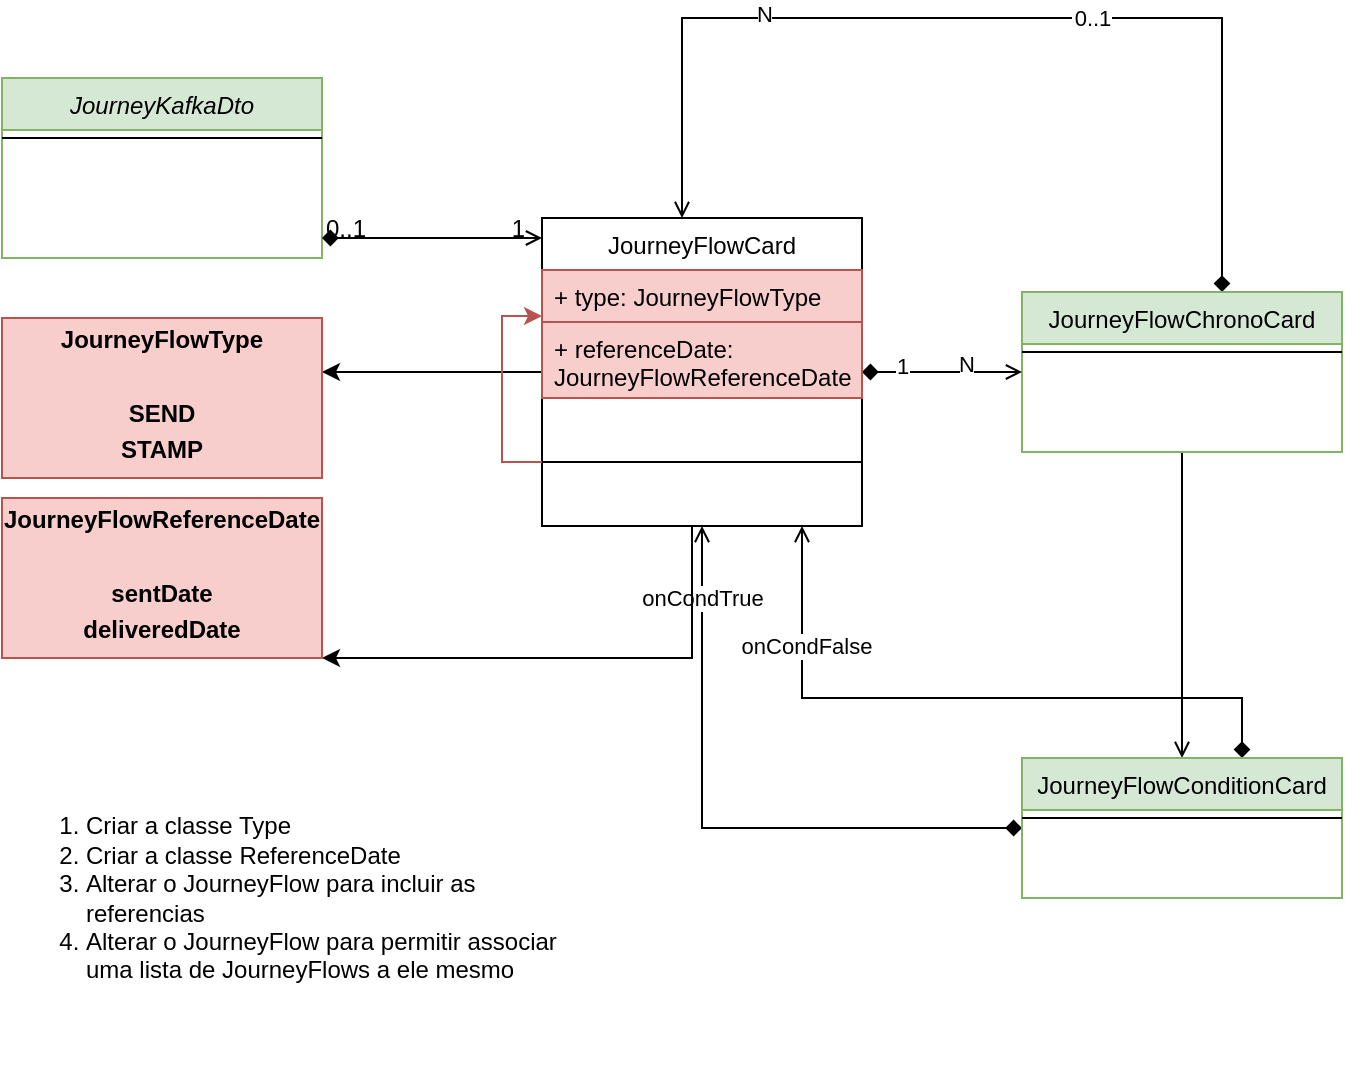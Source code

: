 <mxfile version="26.2.14" pages="3">
  <diagram id="C5RBs43oDa-KdzZeNtuy" name="Diagrama de Classes Journey">
    <mxGraphModel dx="1418" dy="752" grid="1" gridSize="10" guides="1" tooltips="1" connect="1" arrows="1" fold="1" page="1" pageScale="1" pageWidth="827" pageHeight="1169" math="0" shadow="0">
      <root>
        <mxCell id="WIyWlLk6GJQsqaUBKTNV-0" />
        <mxCell id="WIyWlLk6GJQsqaUBKTNV-1" parent="WIyWlLk6GJQsqaUBKTNV-0" />
        <mxCell id="zkfFHV4jXpPFQw0GAbJ--0" value="JourneyKafkaDto" style="swimlane;fontStyle=2;align=center;verticalAlign=top;childLayout=stackLayout;horizontal=1;startSize=26;horizontalStack=0;resizeParent=1;resizeLast=0;collapsible=1;marginBottom=0;rounded=0;shadow=0;strokeWidth=1;fillColor=#d5e8d4;strokeColor=#82b366;" parent="WIyWlLk6GJQsqaUBKTNV-1" vertex="1">
          <mxGeometry x="110" y="40" width="160" height="90" as="geometry">
            <mxRectangle x="230" y="140" width="160" height="26" as="alternateBounds" />
          </mxGeometry>
        </mxCell>
        <mxCell id="zkfFHV4jXpPFQw0GAbJ--4" value="" style="line;html=1;strokeWidth=1;align=left;verticalAlign=middle;spacingTop=-1;spacingLeft=3;spacingRight=3;rotatable=0;labelPosition=right;points=[];portConstraint=eastwest;" parent="zkfFHV4jXpPFQw0GAbJ--0" vertex="1">
          <mxGeometry y="26" width="160" height="8" as="geometry" />
        </mxCell>
        <mxCell id="1Kg9zEBwKLZ1G0TrU4pE-10" style="edgeStyle=orthogonalEdgeStyle;rounded=0;orthogonalLoop=1;jettySize=auto;html=1;endArrow=open;endFill=0;" edge="1" parent="WIyWlLk6GJQsqaUBKTNV-1" source="zkfFHV4jXpPFQw0GAbJ--6" target="zkfFHV4jXpPFQw0GAbJ--13">
          <mxGeometry relative="1" as="geometry" />
        </mxCell>
        <mxCell id="1Kg9zEBwKLZ1G0TrU4pE-11" style="edgeStyle=orthogonalEdgeStyle;rounded=0;orthogonalLoop=1;jettySize=auto;html=1;endArrow=open;endFill=0;startFill=1;startArrow=diamond;" edge="1" parent="WIyWlLk6GJQsqaUBKTNV-1" source="zkfFHV4jXpPFQw0GAbJ--6" target="zkfFHV4jXpPFQw0GAbJ--17">
          <mxGeometry relative="1" as="geometry">
            <Array as="points">
              <mxPoint x="720" y="10" />
              <mxPoint x="450" y="10" />
            </Array>
          </mxGeometry>
        </mxCell>
        <mxCell id="1Kg9zEBwKLZ1G0TrU4pE-12" value="1" style="edgeLabel;html=1;align=center;verticalAlign=middle;resizable=0;points=[];" vertex="1" connectable="0" parent="1Kg9zEBwKLZ1G0TrU4pE-11">
          <mxGeometry x="-0.176" y="2" relative="1" as="geometry">
            <mxPoint as="offset" />
          </mxGeometry>
        </mxCell>
        <mxCell id="1Kg9zEBwKLZ1G0TrU4pE-13" value="N" style="edgeLabel;html=1;align=center;verticalAlign=middle;resizable=0;points=[];" vertex="1" connectable="0" parent="1Kg9zEBwKLZ1G0TrU4pE-11">
          <mxGeometry x="0.444" y="-2" relative="1" as="geometry">
            <mxPoint as="offset" />
          </mxGeometry>
        </mxCell>
        <mxCell id="1Kg9zEBwKLZ1G0TrU4pE-14" value="0..1" style="edgeLabel;html=1;align=center;verticalAlign=middle;resizable=0;points=[];" vertex="1" connectable="0" parent="1Kg9zEBwKLZ1G0TrU4pE-11">
          <mxGeometry x="-0.203" relative="1" as="geometry">
            <mxPoint as="offset" />
          </mxGeometry>
        </mxCell>
        <mxCell id="zkfFHV4jXpPFQw0GAbJ--6" value="JourneyFlowChronoCard" style="swimlane;fontStyle=0;align=center;verticalAlign=top;childLayout=stackLayout;horizontal=1;startSize=26;horizontalStack=0;resizeParent=1;resizeLast=0;collapsible=1;marginBottom=0;rounded=0;shadow=0;strokeWidth=1;fillColor=#d5e8d4;strokeColor=#82b366;" parent="WIyWlLk6GJQsqaUBKTNV-1" vertex="1">
          <mxGeometry x="620" y="147" width="160" height="80" as="geometry">
            <mxRectangle x="130" y="380" width="160" height="26" as="alternateBounds" />
          </mxGeometry>
        </mxCell>
        <mxCell id="zkfFHV4jXpPFQw0GAbJ--9" value="" style="line;html=1;strokeWidth=1;align=left;verticalAlign=middle;spacingTop=-1;spacingLeft=3;spacingRight=3;rotatable=0;labelPosition=right;points=[];portConstraint=eastwest;" parent="zkfFHV4jXpPFQw0GAbJ--6" vertex="1">
          <mxGeometry y="26" width="160" height="8" as="geometry" />
        </mxCell>
        <mxCell id="1Kg9zEBwKLZ1G0TrU4pE-15" style="edgeStyle=orthogonalEdgeStyle;rounded=0;orthogonalLoop=1;jettySize=auto;html=1;endArrow=open;endFill=0;startArrow=diamond;startFill=1;" edge="1" parent="WIyWlLk6GJQsqaUBKTNV-1" source="zkfFHV4jXpPFQw0GAbJ--13" target="zkfFHV4jXpPFQw0GAbJ--17">
          <mxGeometry relative="1" as="geometry" />
        </mxCell>
        <mxCell id="1Kg9zEBwKLZ1G0TrU4pE-16" value="onCondTrue" style="edgeLabel;html=1;align=center;verticalAlign=middle;resizable=0;points=[];" vertex="1" connectable="0" parent="1Kg9zEBwKLZ1G0TrU4pE-15">
          <mxGeometry x="0.771" relative="1" as="geometry">
            <mxPoint as="offset" />
          </mxGeometry>
        </mxCell>
        <mxCell id="1Kg9zEBwKLZ1G0TrU4pE-17" style="edgeStyle=orthogonalEdgeStyle;rounded=0;orthogonalLoop=1;jettySize=auto;html=1;endArrow=open;endFill=0;startArrow=diamond;startFill=1;" edge="1" parent="WIyWlLk6GJQsqaUBKTNV-1" source="zkfFHV4jXpPFQw0GAbJ--13" target="zkfFHV4jXpPFQw0GAbJ--17">
          <mxGeometry relative="1" as="geometry">
            <Array as="points">
              <mxPoint x="730" y="350" />
              <mxPoint x="510" y="350" />
            </Array>
          </mxGeometry>
        </mxCell>
        <mxCell id="1Kg9zEBwKLZ1G0TrU4pE-18" value="onCondFalse" style="edgeLabel;html=1;align=center;verticalAlign=middle;resizable=0;points=[];" vertex="1" connectable="0" parent="1Kg9zEBwKLZ1G0TrU4pE-17">
          <mxGeometry x="0.647" y="-2" relative="1" as="geometry">
            <mxPoint as="offset" />
          </mxGeometry>
        </mxCell>
        <mxCell id="zkfFHV4jXpPFQw0GAbJ--13" value="JourneyFlowConditionCard " style="swimlane;fontStyle=0;align=center;verticalAlign=top;childLayout=stackLayout;horizontal=1;startSize=26;horizontalStack=0;resizeParent=1;resizeLast=0;collapsible=1;marginBottom=0;rounded=0;shadow=0;strokeWidth=1;fillColor=#d5e8d4;strokeColor=#82b366;" parent="WIyWlLk6GJQsqaUBKTNV-1" vertex="1">
          <mxGeometry x="620" y="380" width="160" height="70" as="geometry">
            <mxRectangle x="340" y="380" width="170" height="26" as="alternateBounds" />
          </mxGeometry>
        </mxCell>
        <mxCell id="zkfFHV4jXpPFQw0GAbJ--15" value="" style="line;html=1;strokeWidth=1;align=left;verticalAlign=middle;spacingTop=-1;spacingLeft=3;spacingRight=3;rotatable=0;labelPosition=right;points=[];portConstraint=eastwest;" parent="zkfFHV4jXpPFQw0GAbJ--13" vertex="1">
          <mxGeometry y="26" width="160" height="8" as="geometry" />
        </mxCell>
        <mxCell id="1Kg9zEBwKLZ1G0TrU4pE-7" style="edgeStyle=elbowEdgeStyle;rounded=0;orthogonalLoop=1;jettySize=auto;html=1;elbow=horizontal;endArrow=open;endFill=0;startArrow=diamond;startFill=1;" edge="1" parent="WIyWlLk6GJQsqaUBKTNV-1" source="zkfFHV4jXpPFQw0GAbJ--17" target="zkfFHV4jXpPFQw0GAbJ--6">
          <mxGeometry relative="1" as="geometry" />
        </mxCell>
        <mxCell id="1Kg9zEBwKLZ1G0TrU4pE-8" value="1" style="edgeLabel;html=1;align=center;verticalAlign=middle;resizable=0;points=[];" vertex="1" connectable="0" parent="1Kg9zEBwKLZ1G0TrU4pE-7">
          <mxGeometry x="-0.509" y="3" relative="1" as="geometry">
            <mxPoint as="offset" />
          </mxGeometry>
        </mxCell>
        <mxCell id="1Kg9zEBwKLZ1G0TrU4pE-9" value="N" style="edgeLabel;html=1;align=center;verticalAlign=middle;resizable=0;points=[];" vertex="1" connectable="0" parent="1Kg9zEBwKLZ1G0TrU4pE-7">
          <mxGeometry x="0.291" y="4" relative="1" as="geometry">
            <mxPoint as="offset" />
          </mxGeometry>
        </mxCell>
        <mxCell id="jbYLdidbW6hlcgp61fTm-8" style="edgeStyle=orthogonalEdgeStyle;rounded=0;orthogonalLoop=1;jettySize=auto;html=1;" edge="1" parent="WIyWlLk6GJQsqaUBKTNV-1" source="zkfFHV4jXpPFQw0GAbJ--17" target="jbYLdidbW6hlcgp61fTm-7">
          <mxGeometry relative="1" as="geometry">
            <Array as="points">
              <mxPoint x="450" y="190" />
              <mxPoint x="190" y="190" />
            </Array>
          </mxGeometry>
        </mxCell>
        <mxCell id="jbYLdidbW6hlcgp61fTm-13" style="edgeStyle=orthogonalEdgeStyle;rounded=0;orthogonalLoop=1;jettySize=auto;html=1;" edge="1" parent="WIyWlLk6GJQsqaUBKTNV-1" source="zkfFHV4jXpPFQw0GAbJ--17" target="jbYLdidbW6hlcgp61fTm-12">
          <mxGeometry relative="1" as="geometry">
            <Array as="points">
              <mxPoint x="455" y="330" />
              <mxPoint x="190" y="330" />
            </Array>
          </mxGeometry>
        </mxCell>
        <mxCell id="zkfFHV4jXpPFQw0GAbJ--17" value="JourneyFlowCard" style="swimlane;fontStyle=0;align=center;verticalAlign=top;childLayout=stackLayout;horizontal=1;startSize=26;horizontalStack=0;resizeParent=1;resizeLast=0;collapsible=1;marginBottom=0;rounded=0;shadow=0;strokeWidth=1;" parent="WIyWlLk6GJQsqaUBKTNV-1" vertex="1">
          <mxGeometry x="380" y="110" width="160" height="154" as="geometry">
            <mxRectangle x="550" y="140" width="160" height="26" as="alternateBounds" />
          </mxGeometry>
        </mxCell>
        <mxCell id="jbYLdidbW6hlcgp61fTm-10" value="+ type: JourneyFlowType" style="text;strokeColor=#b85450;fillColor=#f8cecc;align=left;verticalAlign=top;spacingLeft=4;spacingRight=4;overflow=hidden;rotatable=0;points=[[0,0.5],[1,0.5]];portConstraint=eastwest;whiteSpace=wrap;html=1;" vertex="1" parent="zkfFHV4jXpPFQw0GAbJ--17">
          <mxGeometry y="26" width="160" height="26" as="geometry" />
        </mxCell>
        <mxCell id="jbYLdidbW6hlcgp61fTm-11" value="+ referenceDate: JourneyFlowReferenceDate" style="text;strokeColor=#b85450;fillColor=#f8cecc;align=left;verticalAlign=top;spacingLeft=4;spacingRight=4;overflow=hidden;rotatable=0;points=[[0,0.5],[1,0.5]];portConstraint=eastwest;whiteSpace=wrap;html=1;" vertex="1" parent="zkfFHV4jXpPFQw0GAbJ--17">
          <mxGeometry y="52" width="160" height="38" as="geometry" />
        </mxCell>
        <mxCell id="zkfFHV4jXpPFQw0GAbJ--23" value="" style="line;html=1;strokeWidth=1;align=left;verticalAlign=middle;spacingTop=-1;spacingLeft=3;spacingRight=3;rotatable=0;labelPosition=right;points=[];portConstraint=eastwest;" parent="zkfFHV4jXpPFQw0GAbJ--17" vertex="1">
          <mxGeometry y="90" width="160" height="64" as="geometry" />
        </mxCell>
        <mxCell id="jbYLdidbW6hlcgp61fTm-14" style="edgeStyle=orthogonalEdgeStyle;rounded=0;orthogonalLoop=1;jettySize=auto;html=1;entryX=0;entryY=0.885;entryDx=0;entryDy=0;entryPerimeter=0;fillColor=#f8cecc;strokeColor=#b85450;" edge="1" parent="zkfFHV4jXpPFQw0GAbJ--17" source="zkfFHV4jXpPFQw0GAbJ--23" target="jbYLdidbW6hlcgp61fTm-10">
          <mxGeometry relative="1" as="geometry">
            <mxPoint x="150" y="-10" as="sourcePoint" />
          </mxGeometry>
        </mxCell>
        <mxCell id="zkfFHV4jXpPFQw0GAbJ--26" value="" style="endArrow=open;shadow=0;strokeWidth=1;rounded=0;curved=0;endFill=1;edgeStyle=elbowEdgeStyle;elbow=vertical;startArrow=diamond;startFill=1;" parent="WIyWlLk6GJQsqaUBKTNV-1" source="zkfFHV4jXpPFQw0GAbJ--0" target="zkfFHV4jXpPFQw0GAbJ--17" edge="1">
          <mxGeometry x="0.5" y="41" relative="1" as="geometry">
            <mxPoint x="260" y="136" as="sourcePoint" />
            <mxPoint x="420" y="136" as="targetPoint" />
            <mxPoint x="-40" y="32" as="offset" />
          </mxGeometry>
        </mxCell>
        <mxCell id="zkfFHV4jXpPFQw0GAbJ--27" value="0..1" style="resizable=0;align=left;verticalAlign=bottom;labelBackgroundColor=none;fontSize=12;" parent="zkfFHV4jXpPFQw0GAbJ--26" connectable="0" vertex="1">
          <mxGeometry x="-1" relative="1" as="geometry">
            <mxPoint y="4" as="offset" />
          </mxGeometry>
        </mxCell>
        <mxCell id="zkfFHV4jXpPFQw0GAbJ--28" value="1" style="resizable=0;align=right;verticalAlign=bottom;labelBackgroundColor=none;fontSize=12;" parent="zkfFHV4jXpPFQw0GAbJ--26" connectable="0" vertex="1">
          <mxGeometry x="1" relative="1" as="geometry">
            <mxPoint x="-7" y="4" as="offset" />
          </mxGeometry>
        </mxCell>
        <mxCell id="jbYLdidbW6hlcgp61fTm-7" value="&lt;p style=&quot;margin:0px;margin-top:4px;text-align:center;&quot;&gt;&lt;b&gt;JourneyFlowType&lt;/b&gt;&lt;/p&gt;&lt;p style=&quot;margin:0px;margin-top:4px;text-align:center;&quot;&gt;&lt;b&gt;&lt;br&gt;&lt;/b&gt;&lt;/p&gt;&lt;p style=&quot;margin:0px;margin-top:4px;text-align:center;&quot;&gt;&lt;b&gt;SEND&lt;/b&gt;&lt;/p&gt;&lt;p style=&quot;margin:0px;margin-top:4px;text-align:center;&quot;&gt;&lt;b&gt;STAMP&lt;/b&gt;&lt;/p&gt;&lt;p style=&quot;margin:0px;margin-top:4px;text-align:center;&quot;&gt;&lt;b&gt;&lt;br&gt;&lt;/b&gt;&lt;/p&gt;" style="verticalAlign=top;align=left;overflow=fill;html=1;whiteSpace=wrap;fillColor=#f8cecc;strokeColor=#b85450;" vertex="1" parent="WIyWlLk6GJQsqaUBKTNV-1">
          <mxGeometry x="110" y="160" width="160" height="80" as="geometry" />
        </mxCell>
        <mxCell id="jbYLdidbW6hlcgp61fTm-12" value="&lt;p style=&quot;margin:0px;margin-top:4px;text-align:center;&quot;&gt;&lt;b&gt;JourneyFlowReferenceDate&lt;/b&gt;&lt;/p&gt;&lt;p style=&quot;margin:0px;margin-top:4px;text-align:center;&quot;&gt;&lt;b&gt;&lt;br&gt;&lt;/b&gt;&lt;/p&gt;&lt;p style=&quot;margin:0px;margin-top:4px;text-align:center;&quot;&gt;&lt;b&gt;sentDate&lt;/b&gt;&lt;/p&gt;&lt;p style=&quot;margin:0px;margin-top:4px;text-align:center;&quot;&gt;&lt;b&gt;deliveredDate&lt;/b&gt;&lt;/p&gt;&lt;p style=&quot;margin:0px;margin-top:4px;text-align:center;&quot;&gt;&lt;b&gt;openedDate&lt;/b&gt;&lt;/p&gt;&lt;p style=&quot;margin:0px;margin-top:4px;text-align:center;&quot;&gt;&lt;b&gt;&lt;br&gt;&lt;/b&gt;&lt;/p&gt;" style="verticalAlign=top;align=left;overflow=fill;html=1;whiteSpace=wrap;fillColor=#f8cecc;strokeColor=#b85450;" vertex="1" parent="WIyWlLk6GJQsqaUBKTNV-1">
          <mxGeometry x="110" y="250" width="160" height="80" as="geometry" />
        </mxCell>
        <mxCell id="jbYLdidbW6hlcgp61fTm-16" value="&lt;ol&gt;&lt;li&gt;Criar a classe Type&lt;/li&gt;&lt;li&gt;Criar a classe ReferenceDate&lt;/li&gt;&lt;li&gt;Alterar o JourneyFlow para incluir as referencias&amp;nbsp;&lt;/li&gt;&lt;li&gt;Alterar o JourneyFlow para permitir associar uma lista de JourneyFlows a ele mesmo&lt;/li&gt;&lt;/ol&gt;" style="text;html=1;align=left;verticalAlign=middle;whiteSpace=wrap;rounded=0;" vertex="1" parent="WIyWlLk6GJQsqaUBKTNV-1">
          <mxGeometry x="110" y="360" width="280" height="180" as="geometry" />
        </mxCell>
      </root>
    </mxGraphModel>
  </diagram>
  <diagram name="Desenho Jornada Carimbo Envio de Email com Back" id="QY0e1oWz_NWg6PsJSU7Z">
    <mxGraphModel dx="1418" dy="1921" grid="1" gridSize="10" guides="1" tooltips="1" connect="1" arrows="1" fold="1" page="1" pageScale="1" pageWidth="827" pageHeight="1169" math="0" shadow="0">
      <root>
        <mxCell id="HsCFxOGYkvxDGaH6NJR9-0" />
        <mxCell id="HsCFxOGYkvxDGaH6NJR9-1" parent="HsCFxOGYkvxDGaH6NJR9-0" />
        <mxCell id="q4417ZdJkvilkfgulP48-4" value="" style="edgeStyle=orthogonalEdgeStyle;rounded=0;orthogonalLoop=1;jettySize=auto;html=1;" edge="1" parent="HsCFxOGYkvxDGaH6NJR9-1" source="q4417ZdJkvilkfgulP48-0" target="q4417ZdJkvilkfgulP48-1">
          <mxGeometry relative="1" as="geometry" />
        </mxCell>
        <mxCell id="q4417ZdJkvilkfgulP48-0" value="Inicie sua Jornada" style="rounded=0;whiteSpace=wrap;html=1;" vertex="1" parent="HsCFxOGYkvxDGaH6NJR9-1">
          <mxGeometry x="340" y="-60" width="120" height="60" as="geometry" />
        </mxCell>
        <mxCell id="q4417ZdJkvilkfgulP48-5" value="" style="edgeStyle=orthogonalEdgeStyle;rounded=0;orthogonalLoop=1;jettySize=auto;html=1;" edge="1" parent="HsCFxOGYkvxDGaH6NJR9-1" source="q4417ZdJkvilkfgulP48-1" target="q4417ZdJkvilkfgulP48-2">
          <mxGeometry relative="1" as="geometry" />
        </mxCell>
        <mxCell id="q4417ZdJkvilkfgulP48-6" style="edgeStyle=orthogonalEdgeStyle;rounded=0;orthogonalLoop=1;jettySize=auto;html=1;" edge="1" parent="HsCFxOGYkvxDGaH6NJR9-1" source="q4417ZdJkvilkfgulP48-1" target="q4417ZdJkvilkfgulP48-3">
          <mxGeometry relative="1" as="geometry" />
        </mxCell>
        <mxCell id="q4417ZdJkvilkfgulP48-1" value="Enviar Email&lt;div&gt;&lt;br&gt;&lt;/div&gt;&lt;div&gt;(JourneyFlow)&lt;/div&gt;" style="rounded=1;whiteSpace=wrap;html=1;" vertex="1" parent="HsCFxOGYkvxDGaH6NJR9-1">
          <mxGeometry x="340" y="30" width="120" height="60" as="geometry" />
        </mxCell>
        <mxCell id="q4417ZdJkvilkfgulP48-2" value="Prazo de&amp;nbsp;&lt;div&gt;&lt;br&gt;&lt;/div&gt;&lt;div&gt;(ChronoCard)&lt;/div&gt;" style="whiteSpace=wrap;html=1;rounded=1;" vertex="1" parent="HsCFxOGYkvxDGaH6NJR9-1">
          <mxGeometry x="340" y="120" width="120" height="60" as="geometry" />
        </mxCell>
        <mxCell id="q4417ZdJkvilkfgulP48-3" value="Carimbar&amp;nbsp;&lt;div&gt;&lt;b&gt;Data de Envio&lt;/b&gt;&lt;/div&gt;&lt;div&gt;&lt;b&gt;&lt;br&gt;&lt;/b&gt;&lt;/div&gt;&lt;div&gt;&lt;b&gt;(JourneyFlow)&lt;/b&gt;&lt;/div&gt;" style="rounded=0;whiteSpace=wrap;html=1;fillColor=#f8cecc;strokeColor=#b85450;" vertex="1" parent="HsCFxOGYkvxDGaH6NJR9-1">
          <mxGeometry x="160" y="120" width="120" height="60" as="geometry" />
        </mxCell>
        <mxCell id="q4417ZdJkvilkfgulP48-7" value="1. Ler do tópico &quot;communication-tracking-sended-topic&quot;&lt;div style=&quot;&quot;&gt;&lt;span style=&quot;background-color: transparent; color: light-dark(rgb(0, 0, 0), rgb(255, 255, 255));&quot;&gt;2. Pegar o log SMTP caso seja EMAIL&quot;&lt;/span&gt;&lt;/div&gt;&lt;div&gt;&lt;span style=&quot;background-color: transparent; color: light-dark(rgb(0, 0, 0), rgb(255, 255, 255));&quot;&gt;3. Gerar nova mensagem no kafka para chamar o Carimbador (&lt;/span&gt;&lt;span style=&quot;background-color: transparent; color: light-dark(rgb(0, 0, 0), rgb(255, 255, 255));&quot;&gt;Enviar o timestamp como data para carimbar)&lt;/span&gt;&lt;/div&gt;" style="text;html=1;align=left;verticalAlign=middle;whiteSpace=wrap;rounded=0;" vertex="1" parent="HsCFxOGYkvxDGaH6NJR9-1">
          <mxGeometry x="135" y="560" width="370" height="100" as="geometry" />
        </mxCell>
        <mxCell id="q4417ZdJkvilkfgulP48-14" value="" style="edgeStyle=orthogonalEdgeStyle;rounded=0;orthogonalLoop=1;jettySize=auto;html=1;" edge="1" parent="HsCFxOGYkvxDGaH6NJR9-1" source="q4417ZdJkvilkfgulP48-9" target="q4417ZdJkvilkfgulP48-7">
          <mxGeometry relative="1" as="geometry" />
        </mxCell>
        <mxCell id="q4417ZdJkvilkfgulP48-16" style="edgeStyle=orthogonalEdgeStyle;rounded=0;orthogonalLoop=1;jettySize=auto;html=1;" edge="1" parent="HsCFxOGYkvxDGaH6NJR9-1" source="q4417ZdJkvilkfgulP48-9">
          <mxGeometry relative="1" as="geometry">
            <mxPoint x="420" y="330" as="targetPoint" />
          </mxGeometry>
        </mxCell>
        <mxCell id="q4417ZdJkvilkfgulP48-30" style="edgeStyle=orthogonalEdgeStyle;rounded=0;orthogonalLoop=1;jettySize=auto;html=1;" edge="1" parent="HsCFxOGYkvxDGaH6NJR9-1" source="q4417ZdJkvilkfgulP48-9" target="q4417ZdJkvilkfgulP48-10">
          <mxGeometry relative="1" as="geometry" />
        </mxCell>
        <mxCell id="q4417ZdJkvilkfgulP48-31" value="&lt;div&gt;&lt;br&gt;&lt;/div&gt;&lt;div&gt;&lt;br&gt;&lt;/div&gt;&lt;div&gt;&lt;br&gt;&lt;/div&gt;&lt;div&gt;&lt;br&gt;&lt;/div&gt;&lt;div&gt;&lt;br&gt;&lt;/div&gt;&lt;div&gt;&lt;br&gt;&lt;/div&gt;Pegar log SMTP caso seja EMAIL" style="edgeLabel;html=1;align=center;verticalAlign=middle;resizable=0;points=[];" vertex="1" connectable="0" parent="q4417ZdJkvilkfgulP48-30">
          <mxGeometry x="-0.186" relative="1" as="geometry">
            <mxPoint x="-73" y="10" as="offset" />
          </mxGeometry>
        </mxCell>
        <mxCell id="q4417ZdJkvilkfgulP48-9" value="journey-simple-flow-service" style="rounded=0;whiteSpace=wrap;html=1;" vertex="1" parent="HsCFxOGYkvxDGaH6NJR9-1">
          <mxGeometry x="260" y="440" width="120" height="60" as="geometry" />
        </mxCell>
        <mxCell id="q4417ZdJkvilkfgulP48-12" style="edgeStyle=orthogonalEdgeStyle;rounded=0;orthogonalLoop=1;jettySize=auto;html=1;" edge="1" parent="HsCFxOGYkvxDGaH6NJR9-1" source="q4417ZdJkvilkfgulP48-10" target="q4417ZdJkvilkfgulP48-11">
          <mxGeometry relative="1" as="geometry" />
        </mxCell>
        <mxCell id="q4417ZdJkvilkfgulP48-10" value="data-api" style="rounded=0;whiteSpace=wrap;html=1;" vertex="1" parent="HsCFxOGYkvxDGaH6NJR9-1">
          <mxGeometry x="50" y="440" width="120" height="60" as="geometry" />
        </mxCell>
        <mxCell id="q4417ZdJkvilkfgulP48-15" style="edgeStyle=orthogonalEdgeStyle;rounded=0;orthogonalLoop=1;jettySize=auto;html=1;" edge="1" parent="HsCFxOGYkvxDGaH6NJR9-1" source="q4417ZdJkvilkfgulP48-11" target="q4417ZdJkvilkfgulP48-9">
          <mxGeometry relative="1" as="geometry" />
        </mxCell>
        <mxCell id="q4417ZdJkvilkfgulP48-11" value="&lt;span style=&quot;text-align: left;&quot;&gt;communication-tracking-sended-topic&lt;/span&gt;" style="ellipse;shape=cloud;whiteSpace=wrap;html=1;" vertex="1" parent="HsCFxOGYkvxDGaH6NJR9-1">
          <mxGeometry x="90" y="270" width="165" height="80" as="geometry" />
        </mxCell>
        <mxCell id="xJT9p_C8iAA3NT2ifCQl-1" style="edgeStyle=orthogonalEdgeStyle;rounded=0;orthogonalLoop=1;jettySize=auto;html=1;" edge="1" parent="HsCFxOGYkvxDGaH6NJR9-1" source="q4417ZdJkvilkfgulP48-17" target="xJT9p_C8iAA3NT2ifCQl-0">
          <mxGeometry relative="1" as="geometry" />
        </mxCell>
        <mxCell id="q4417ZdJkvilkfgulP48-17" value="&lt;span style=&quot;text-align: left;&quot;&gt;carimbar-data&lt;/span&gt;" style="ellipse;shape=cloud;whiteSpace=wrap;html=1;fillColor=#f8cecc;strokeColor=#b85450;" vertex="1" parent="HsCFxOGYkvxDGaH6NJR9-1">
          <mxGeometry x="354" y="250" width="120" height="80" as="geometry" />
        </mxCell>
        <mxCell id="q4417ZdJkvilkfgulP48-19" style="edgeStyle=orthogonalEdgeStyle;rounded=0;orthogonalLoop=1;jettySize=auto;html=1;" edge="1" parent="HsCFxOGYkvxDGaH6NJR9-1" source="q4417ZdJkvilkfgulP48-18" target="q4417ZdJkvilkfgulP48-17">
          <mxGeometry relative="1" as="geometry" />
        </mxCell>
        <mxCell id="q4417ZdJkvilkfgulP48-25" value="" style="edgeStyle=orthogonalEdgeStyle;rounded=0;orthogonalLoop=1;jettySize=auto;html=1;" edge="1" parent="HsCFxOGYkvxDGaH6NJR9-1" source="q4417ZdJkvilkfgulP48-18" target="q4417ZdJkvilkfgulP48-20">
          <mxGeometry relative="1" as="geometry" />
        </mxCell>
        <mxCell id="q4417ZdJkvilkfgulP48-18" value="valid-carimbador-datas-nmc" style="rounded=0;whiteSpace=wrap;html=1;fillColor=#f8cecc;strokeColor=#b85450;" vertex="1" parent="HsCFxOGYkvxDGaH6NJR9-1">
          <mxGeometry x="474" y="440" width="120" height="60" as="geometry" />
        </mxCell>
        <mxCell id="q4417ZdJkvilkfgulP48-23" value="" style="edgeStyle=orthogonalEdgeStyle;rounded=0;orthogonalLoop=1;jettySize=auto;html=1;" edge="1" parent="HsCFxOGYkvxDGaH6NJR9-1" source="q4417ZdJkvilkfgulP48-20" target="q4417ZdJkvilkfgulP48-22">
          <mxGeometry relative="1" as="geometry" />
        </mxCell>
        <mxCell id="q4417ZdJkvilkfgulP48-24" value="" style="edgeStyle=orthogonalEdgeStyle;rounded=0;orthogonalLoop=1;jettySize=auto;html=1;" edge="1" parent="HsCFxOGYkvxDGaH6NJR9-1" source="q4417ZdJkvilkfgulP48-20" target="q4417ZdJkvilkfgulP48-21">
          <mxGeometry relative="1" as="geometry" />
        </mxCell>
        <mxCell id="q4417ZdJkvilkfgulP48-27" style="edgeStyle=orthogonalEdgeStyle;rounded=0;orthogonalLoop=1;jettySize=auto;html=1;" edge="1" parent="HsCFxOGYkvxDGaH6NJR9-1" source="q4417ZdJkvilkfgulP48-20" target="q4417ZdJkvilkfgulP48-26">
          <mxGeometry relative="1" as="geometry">
            <Array as="points">
              <mxPoint x="740" y="360" />
            </Array>
          </mxGeometry>
        </mxCell>
        <mxCell id="q4417ZdJkvilkfgulP48-20" value="valid-carimbador-tst" style="rounded=0;whiteSpace=wrap;html=1;fillColor=#f8cecc;strokeColor=#b85450;" vertex="1" parent="HsCFxOGYkvxDGaH6NJR9-1">
          <mxGeometry x="670" y="440" width="120" height="60" as="geometry" />
        </mxCell>
        <mxCell id="q4417ZdJkvilkfgulP48-21" value="certificadora" style="rounded=0;whiteSpace=wrap;html=1;" vertex="1" parent="HsCFxOGYkvxDGaH6NJR9-1">
          <mxGeometry x="870" y="440" width="120" height="60" as="geometry" />
        </mxCell>
        <mxCell id="q4417ZdJkvilkfgulP48-22" value="MongoDB" style="shape=cylinder3;whiteSpace=wrap;html=1;boundedLbl=1;backgroundOutline=1;size=15;fillColor=#f8cecc;strokeColor=#b85450;" vertex="1" parent="HsCFxOGYkvxDGaH6NJR9-1">
          <mxGeometry x="700" y="530" width="60" height="80" as="geometry" />
        </mxCell>
        <mxCell id="q4417ZdJkvilkfgulP48-26" value="serpro" style="rounded=0;whiteSpace=wrap;html=1;" vertex="1" parent="HsCFxOGYkvxDGaH6NJR9-1">
          <mxGeometry x="870" y="340" width="120" height="60" as="geometry" />
        </mxCell>
        <mxCell id="xJT9p_C8iAA3NT2ifCQl-0" value="&lt;div style=&quot;text-align: left;&quot;&gt;&lt;span style=&quot;background-color: transparent; color: light-dark(rgb(0, 0, 0), rgb(255, 255, 255));&quot;&gt;ReferenceId: &quot;3c3579a3-5e57-41b6-b914-9b8821aecb59&quot;&lt;/span&gt;&lt;/div&gt;&lt;div style=&quot;text-align: left;&quot;&gt;&lt;span style=&quot;background-color: transparent; color: light-dark(rgb(0, 0, 0), rgb(255, 255, 255));&quot;&gt;Data:&quot;2025-04-15T12:05:02.342+00:00&quot;&lt;/span&gt;&lt;/div&gt;&lt;div style=&quot;text-align: left;&quot;&gt;&lt;span style=&quot;background-color: transparent; color: light-dark(rgb(0, 0, 0), rgb(255, 255, 255));&quot;&gt;Label: &quot;Data de envio&quot;&lt;/span&gt;&lt;/div&gt;&lt;div style=&quot;text-align: left;&quot;&gt;referenceDate: &quot;sentDate&quot;&lt;/div&gt;&lt;div style=&quot;text-align: left;&quot;&gt;content:&quot;LOG DO SMTP COMPLETO&quot;&lt;/div&gt;" style="text;html=1;align=center;verticalAlign=middle;whiteSpace=wrap;rounded=0;" vertex="1" parent="HsCFxOGYkvxDGaH6NJR9-1">
          <mxGeometry x="560" y="245" width="250" height="90" as="geometry" />
        </mxCell>
      </root>
    </mxGraphModel>
  </diagram>
  <diagram name="Desenho Jornada Carimbo Data de Recebimento Email com Back" id="mtLNsCPwidLO5xiZ6Z5P">
    <mxGraphModel dx="1418" dy="1921" grid="1" gridSize="10" guides="1" tooltips="1" connect="1" arrows="1" fold="1" page="1" pageScale="1" pageWidth="827" pageHeight="1169" math="0" shadow="0">
      <root>
        <mxCell id="l7chhHmURNImJR5QNOAv-0" />
        <mxCell id="l7chhHmURNImJR5QNOAv-1" parent="l7chhHmURNImJR5QNOAv-0" />
        <mxCell id="l7chhHmURNImJR5QNOAv-2" value="" style="edgeStyle=orthogonalEdgeStyle;rounded=0;orthogonalLoop=1;jettySize=auto;html=1;" edge="1" parent="l7chhHmURNImJR5QNOAv-1" source="l7chhHmURNImJR5QNOAv-3" target="l7chhHmURNImJR5QNOAv-6">
          <mxGeometry relative="1" as="geometry" />
        </mxCell>
        <mxCell id="l7chhHmURNImJR5QNOAv-3" value="Inicie sua Jornada" style="rounded=0;whiteSpace=wrap;html=1;" vertex="1" parent="l7chhHmURNImJR5QNOAv-1">
          <mxGeometry x="340" y="-60" width="120" height="60" as="geometry" />
        </mxCell>
        <mxCell id="l7chhHmURNImJR5QNOAv-4" value="" style="edgeStyle=orthogonalEdgeStyle;rounded=0;orthogonalLoop=1;jettySize=auto;html=1;" edge="1" parent="l7chhHmURNImJR5QNOAv-1" source="l7chhHmURNImJR5QNOAv-6" target="l7chhHmURNImJR5QNOAv-7">
          <mxGeometry relative="1" as="geometry" />
        </mxCell>
        <mxCell id="l7chhHmURNImJR5QNOAv-5" style="edgeStyle=orthogonalEdgeStyle;rounded=0;orthogonalLoop=1;jettySize=auto;html=1;" edge="1" parent="l7chhHmURNImJR5QNOAv-1" source="l7chhHmURNImJR5QNOAv-6" target="l7chhHmURNImJR5QNOAv-8">
          <mxGeometry relative="1" as="geometry" />
        </mxCell>
        <mxCell id="l7chhHmURNImJR5QNOAv-6" value="Enviar Email&lt;div&gt;&lt;br&gt;&lt;/div&gt;&lt;div&gt;(JourneyFlow)&lt;/div&gt;" style="rounded=1;whiteSpace=wrap;html=1;" vertex="1" parent="l7chhHmURNImJR5QNOAv-1">
          <mxGeometry x="340" y="30" width="120" height="60" as="geometry" />
        </mxCell>
        <mxCell id="rvsF2fy35932VOvTHkKU-4" value="" style="edgeStyle=orthogonalEdgeStyle;rounded=0;orthogonalLoop=1;jettySize=auto;html=1;" edge="1" parent="l7chhHmURNImJR5QNOAv-1" source="l7chhHmURNImJR5QNOAv-7" target="rvsF2fy35932VOvTHkKU-2">
          <mxGeometry relative="1" as="geometry" />
        </mxCell>
        <mxCell id="l7chhHmURNImJR5QNOAv-7" value="Prazo de&amp;nbsp;&lt;div&gt;&lt;br&gt;&lt;/div&gt;&lt;div&gt;(ChronoCard)&lt;/div&gt;" style="whiteSpace=wrap;html=1;rounded=1;" vertex="1" parent="l7chhHmURNImJR5QNOAv-1">
          <mxGeometry x="340" y="120" width="120" height="60" as="geometry" />
        </mxCell>
        <mxCell id="l7chhHmURNImJR5QNOAv-8" value="Carimbar&amp;nbsp;&lt;div&gt;&lt;b&gt;Data de Envio&lt;/b&gt;&lt;/div&gt;" style="rounded=0;whiteSpace=wrap;html=1;" vertex="1" parent="l7chhHmURNImJR5QNOAv-1">
          <mxGeometry x="160" y="120" width="120" height="60" as="geometry" />
        </mxCell>
        <mxCell id="l7chhHmURNImJR5QNOAv-9" value="1. Ler do tópico &quot;communication-tracking-sended-topic&quot;&lt;div style=&quot;&quot;&gt;&lt;span style=&quot;background-color: transparent; color: light-dark(rgb(0, 0, 0), rgb(255, 255, 255));&quot;&gt;2. Pegar o log SMTP caso seja EMAIL&quot;&lt;/span&gt;&lt;/div&gt;&lt;div&gt;&lt;span style=&quot;background-color: transparent; color: light-dark(rgb(0, 0, 0), rgb(255, 255, 255));&quot;&gt;3. Gerar nova mensagem no kafka para chamar o Carimbador (&lt;/span&gt;&lt;span style=&quot;background-color: transparent; color: light-dark(rgb(0, 0, 0), rgb(255, 255, 255));&quot;&gt;Enviar o timestamp como data para carimbar)&lt;/span&gt;&lt;/div&gt;" style="text;html=1;align=left;verticalAlign=middle;whiteSpace=wrap;rounded=0;" vertex="1" parent="l7chhHmURNImJR5QNOAv-1">
          <mxGeometry x="135" y="690" width="370" height="100" as="geometry" />
        </mxCell>
        <mxCell id="l7chhHmURNImJR5QNOAv-10" value="" style="edgeStyle=orthogonalEdgeStyle;rounded=0;orthogonalLoop=1;jettySize=auto;html=1;" edge="1" parent="l7chhHmURNImJR5QNOAv-1" source="l7chhHmURNImJR5QNOAv-14">
          <mxGeometry relative="1" as="geometry">
            <mxPoint x="320" y="715" as="targetPoint" />
          </mxGeometry>
        </mxCell>
        <mxCell id="l7chhHmURNImJR5QNOAv-11" style="edgeStyle=orthogonalEdgeStyle;rounded=0;orthogonalLoop=1;jettySize=auto;html=1;" edge="1" parent="l7chhHmURNImJR5QNOAv-1" source="l7chhHmURNImJR5QNOAv-14">
          <mxGeometry relative="1" as="geometry">
            <mxPoint x="420" y="485" as="targetPoint" />
          </mxGeometry>
        </mxCell>
        <mxCell id="l7chhHmURNImJR5QNOAv-12" style="edgeStyle=orthogonalEdgeStyle;rounded=0;orthogonalLoop=1;jettySize=auto;html=1;" edge="1" parent="l7chhHmURNImJR5QNOAv-1" source="l7chhHmURNImJR5QNOAv-14" target="l7chhHmURNImJR5QNOAv-16">
          <mxGeometry relative="1" as="geometry" />
        </mxCell>
        <mxCell id="l7chhHmURNImJR5QNOAv-13" value="&lt;div&gt;&lt;br&gt;&lt;/div&gt;&lt;div&gt;&lt;br&gt;&lt;/div&gt;&lt;div&gt;&lt;br&gt;&lt;/div&gt;&lt;div&gt;&lt;br&gt;&lt;/div&gt;&lt;div&gt;&lt;br&gt;&lt;/div&gt;&lt;div&gt;&lt;br&gt;&lt;/div&gt;Pegar log SMTP caso seja EMAIL" style="edgeLabel;html=1;align=center;verticalAlign=middle;resizable=0;points=[];" vertex="1" connectable="0" parent="l7chhHmURNImJR5QNOAv-12">
          <mxGeometry x="-0.186" relative="1" as="geometry">
            <mxPoint x="-73" y="10" as="offset" />
          </mxGeometry>
        </mxCell>
        <mxCell id="l7chhHmURNImJR5QNOAv-14" value="journey-simple-flow-service" style="rounded=0;whiteSpace=wrap;html=1;" vertex="1" parent="l7chhHmURNImJR5QNOAv-1">
          <mxGeometry x="260" y="595" width="120" height="60" as="geometry" />
        </mxCell>
        <mxCell id="l7chhHmURNImJR5QNOAv-15" style="edgeStyle=orthogonalEdgeStyle;rounded=0;orthogonalLoop=1;jettySize=auto;html=1;" edge="1" parent="l7chhHmURNImJR5QNOAv-1" source="l7chhHmURNImJR5QNOAv-16" target="l7chhHmURNImJR5QNOAv-18">
          <mxGeometry relative="1" as="geometry" />
        </mxCell>
        <mxCell id="l7chhHmURNImJR5QNOAv-16" value="data-api" style="rounded=0;whiteSpace=wrap;html=1;" vertex="1" parent="l7chhHmURNImJR5QNOAv-1">
          <mxGeometry x="50" y="595" width="120" height="60" as="geometry" />
        </mxCell>
        <mxCell id="l7chhHmURNImJR5QNOAv-17" style="edgeStyle=orthogonalEdgeStyle;rounded=0;orthogonalLoop=1;jettySize=auto;html=1;" edge="1" parent="l7chhHmURNImJR5QNOAv-1" source="l7chhHmURNImJR5QNOAv-18" target="l7chhHmURNImJR5QNOAv-14">
          <mxGeometry relative="1" as="geometry" />
        </mxCell>
        <mxCell id="l7chhHmURNImJR5QNOAv-18" value="&lt;span style=&quot;text-align: left;&quot;&gt;communication-tracking-delivered-topic&lt;/span&gt;" style="ellipse;shape=cloud;whiteSpace=wrap;html=1;" vertex="1" parent="l7chhHmURNImJR5QNOAv-1">
          <mxGeometry x="90" y="425" width="165" height="80" as="geometry" />
        </mxCell>
        <mxCell id="l7chhHmURNImJR5QNOAv-19" style="edgeStyle=orthogonalEdgeStyle;rounded=0;orthogonalLoop=1;jettySize=auto;html=1;" edge="1" parent="l7chhHmURNImJR5QNOAv-1" source="l7chhHmURNImJR5QNOAv-20" target="l7chhHmURNImJR5QNOAv-31">
          <mxGeometry relative="1" as="geometry" />
        </mxCell>
        <mxCell id="l7chhHmURNImJR5QNOAv-20" value="&lt;span style=&quot;text-align: left;&quot;&gt;carimbar-data&lt;/span&gt;" style="ellipse;shape=cloud;whiteSpace=wrap;html=1;fillColor=#f8cecc;strokeColor=#b85450;" vertex="1" parent="l7chhHmURNImJR5QNOAv-1">
          <mxGeometry x="354" y="405" width="120" height="80" as="geometry" />
        </mxCell>
        <mxCell id="l7chhHmURNImJR5QNOAv-21" style="edgeStyle=orthogonalEdgeStyle;rounded=0;orthogonalLoop=1;jettySize=auto;html=1;" edge="1" parent="l7chhHmURNImJR5QNOAv-1" source="l7chhHmURNImJR5QNOAv-23" target="l7chhHmURNImJR5QNOAv-20">
          <mxGeometry relative="1" as="geometry" />
        </mxCell>
        <mxCell id="l7chhHmURNImJR5QNOAv-22" value="" style="edgeStyle=orthogonalEdgeStyle;rounded=0;orthogonalLoop=1;jettySize=auto;html=1;" edge="1" parent="l7chhHmURNImJR5QNOAv-1" source="l7chhHmURNImJR5QNOAv-23" target="l7chhHmURNImJR5QNOAv-27">
          <mxGeometry relative="1" as="geometry" />
        </mxCell>
        <mxCell id="l7chhHmURNImJR5QNOAv-23" value="valid-carimbador-datas-nmc" style="rounded=0;whiteSpace=wrap;html=1;fillColor=#f8cecc;strokeColor=#b85450;" vertex="1" parent="l7chhHmURNImJR5QNOAv-1">
          <mxGeometry x="474" y="595" width="120" height="60" as="geometry" />
        </mxCell>
        <mxCell id="l7chhHmURNImJR5QNOAv-24" value="" style="edgeStyle=orthogonalEdgeStyle;rounded=0;orthogonalLoop=1;jettySize=auto;html=1;" edge="1" parent="l7chhHmURNImJR5QNOAv-1" source="l7chhHmURNImJR5QNOAv-27" target="l7chhHmURNImJR5QNOAv-29">
          <mxGeometry relative="1" as="geometry" />
        </mxCell>
        <mxCell id="l7chhHmURNImJR5QNOAv-25" value="" style="edgeStyle=orthogonalEdgeStyle;rounded=0;orthogonalLoop=1;jettySize=auto;html=1;" edge="1" parent="l7chhHmURNImJR5QNOAv-1" source="l7chhHmURNImJR5QNOAv-27" target="l7chhHmURNImJR5QNOAv-28">
          <mxGeometry relative="1" as="geometry" />
        </mxCell>
        <mxCell id="l7chhHmURNImJR5QNOAv-26" style="edgeStyle=orthogonalEdgeStyle;rounded=0;orthogonalLoop=1;jettySize=auto;html=1;" edge="1" parent="l7chhHmURNImJR5QNOAv-1" source="l7chhHmURNImJR5QNOAv-27" target="l7chhHmURNImJR5QNOAv-30">
          <mxGeometry relative="1" as="geometry">
            <Array as="points">
              <mxPoint x="740" y="515" />
            </Array>
          </mxGeometry>
        </mxCell>
        <mxCell id="l7chhHmURNImJR5QNOAv-27" value="valid-carimbador-tst" style="rounded=0;whiteSpace=wrap;html=1;fillColor=#f8cecc;strokeColor=#b85450;" vertex="1" parent="l7chhHmURNImJR5QNOAv-1">
          <mxGeometry x="670" y="595" width="120" height="60" as="geometry" />
        </mxCell>
        <mxCell id="l7chhHmURNImJR5QNOAv-28" value="certificadora" style="rounded=0;whiteSpace=wrap;html=1;" vertex="1" parent="l7chhHmURNImJR5QNOAv-1">
          <mxGeometry x="870" y="595" width="120" height="60" as="geometry" />
        </mxCell>
        <mxCell id="l7chhHmURNImJR5QNOAv-29" value="MongoDB" style="shape=cylinder3;whiteSpace=wrap;html=1;boundedLbl=1;backgroundOutline=1;size=15;fillColor=#f8cecc;strokeColor=#b85450;" vertex="1" parent="l7chhHmURNImJR5QNOAv-1">
          <mxGeometry x="700" y="685" width="60" height="80" as="geometry" />
        </mxCell>
        <mxCell id="l7chhHmURNImJR5QNOAv-30" value="serpro" style="rounded=0;whiteSpace=wrap;html=1;" vertex="1" parent="l7chhHmURNImJR5QNOAv-1">
          <mxGeometry x="870" y="495" width="120" height="60" as="geometry" />
        </mxCell>
        <mxCell id="l7chhHmURNImJR5QNOAv-31" value="&lt;div style=&quot;text-align: left;&quot;&gt;&lt;span style=&quot;background-color: transparent; color: light-dark(rgb(0, 0, 0), rgb(255, 255, 255));&quot;&gt;ReferenceId: &quot;3c3579a3-5e57-41b6-b914-9b8821aecb59&quot;&lt;/span&gt;&lt;/div&gt;&lt;div style=&quot;text-align: left;&quot;&gt;&lt;span style=&quot;background-color: transparent; color: light-dark(rgb(0, 0, 0), rgb(255, 255, 255));&quot;&gt;Data:&quot;2025-04-15T12:05:02.342+00:00&quot;&lt;/span&gt;&lt;/div&gt;&lt;div style=&quot;text-align: left;&quot;&gt;&lt;span style=&quot;background-color: transparent; color: light-dark(rgb(0, 0, 0), rgb(255, 255, 255));&quot;&gt;Label: &quot;Data de entrega&quot;&lt;/span&gt;&lt;/div&gt;&lt;div style=&quot;text-align: left;&quot;&gt;referenceDate: &quot;deliveredDate&quot;&lt;/div&gt;&lt;div style=&quot;text-align: left;&quot;&gt;content: &quot;LOG DO STMP COMPLETO&quot;&lt;/div&gt;" style="text;html=1;align=center;verticalAlign=middle;whiteSpace=wrap;rounded=0;" vertex="1" parent="l7chhHmURNImJR5QNOAv-1">
          <mxGeometry x="560" y="400" width="250" height="90" as="geometry" />
        </mxCell>
        <mxCell id="rvsF2fy35932VOvTHkKU-1" style="edgeStyle=orthogonalEdgeStyle;rounded=0;orthogonalLoop=1;jettySize=auto;html=1;entryX=1;entryY=0.5;entryDx=0;entryDy=0;" edge="1" parent="l7chhHmURNImJR5QNOAv-1" source="rvsF2fy35932VOvTHkKU-2" target="rvsF2fy35932VOvTHkKU-3">
          <mxGeometry relative="1" as="geometry" />
        </mxCell>
        <mxCell id="rvsF2fy35932VOvTHkKU-2" value="Comunicação Recebida?" style="rhombus;whiteSpace=wrap;html=1;" vertex="1" parent="l7chhHmURNImJR5QNOAv-1">
          <mxGeometry x="350" y="225" width="100" height="90" as="geometry" />
        </mxCell>
        <mxCell id="rvsF2fy35932VOvTHkKU-3" value="Carimbar&amp;nbsp;&lt;div&gt;&lt;b&gt;Data de Entrega&lt;/b&gt;&lt;/div&gt;" style="rounded=0;whiteSpace=wrap;html=1;fillColor=#f8cecc;strokeColor=#b85450;" vertex="1" parent="l7chhHmURNImJR5QNOAv-1">
          <mxGeometry x="160" y="240" width="120" height="60" as="geometry" />
        </mxCell>
        <mxCell id="rvsF2fy35932VOvTHkKU-5" value="Sim" style="text;html=1;align=center;verticalAlign=middle;resizable=0;points=[];autosize=1;strokeColor=none;fillColor=none;" vertex="1" parent="l7chhHmURNImJR5QNOAv-1">
          <mxGeometry x="300" y="248" width="40" height="30" as="geometry" />
        </mxCell>
      </root>
    </mxGraphModel>
  </diagram>
</mxfile>
